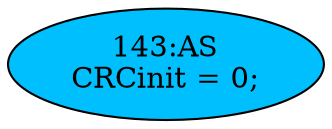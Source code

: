 strict digraph "" {
	node [label="\N"];
	"143:AS"	 [ast="<pyverilog.vparser.ast.Assign object at 0x7f9ff6c6a950>",
		def_var="['CRCinit']",
		fillcolor=deepskyblue,
		label="143:AS
CRCinit = 0;",
		statements="[]",
		style=filled,
		typ=Assign,
		use_var="[]"];
}

